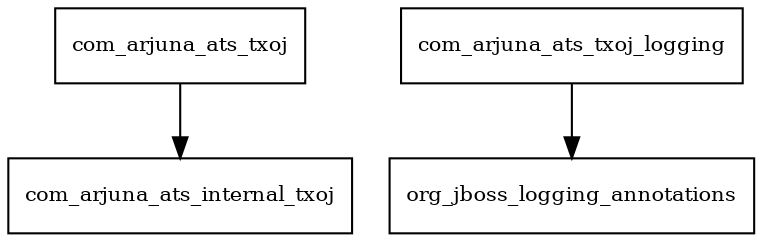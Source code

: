 digraph txoj_5_9_2_Final_package_dependencies {
  node [shape = box, fontsize=10.0];
  com_arjuna_ats_txoj -> com_arjuna_ats_internal_txoj;
  com_arjuna_ats_txoj_logging -> org_jboss_logging_annotations;
}
